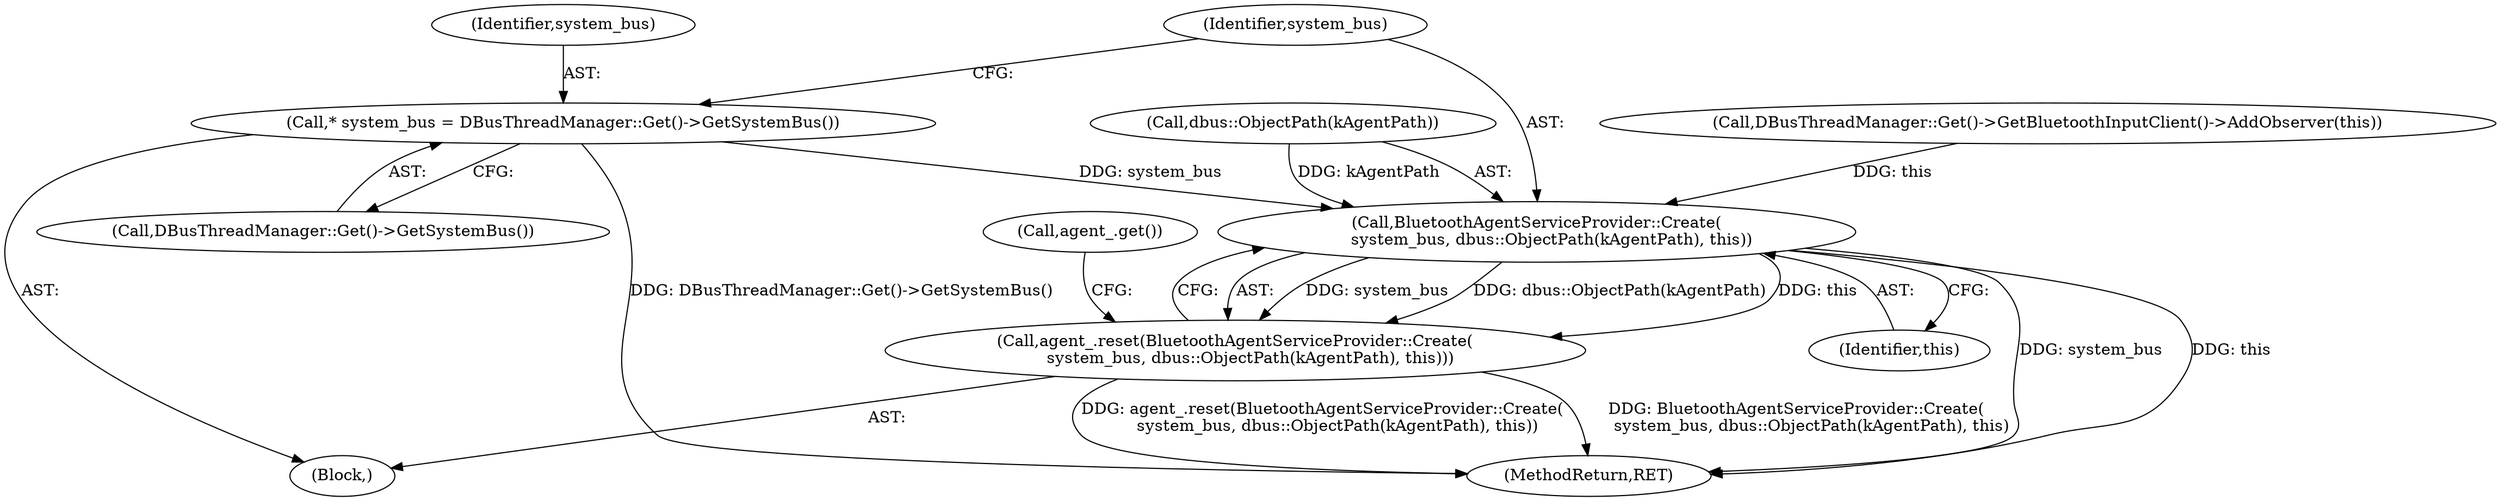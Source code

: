 digraph "0_Chrome_d358f57009b85fb7440208afa5ba87636b491889_0@API" {
"1000131" [label="(Call,* system_bus = DBusThreadManager::Get()->GetSystemBus())"];
"1000135" [label="(Call,BluetoothAgentServiceProvider::Create(\n      system_bus, dbus::ObjectPath(kAgentPath), this))"];
"1000134" [label="(Call,agent_.reset(BluetoothAgentServiceProvider::Create(\n      system_bus, dbus::ObjectPath(kAgentPath), this)))"];
"1000102" [label="(Block,)"];
"1000131" [label="(Call,* system_bus = DBusThreadManager::Get()->GetSystemBus())"];
"1000136" [label="(Identifier,system_bus)"];
"1000135" [label="(Call,BluetoothAgentServiceProvider::Create(\n      system_bus, dbus::ObjectPath(kAgentPath), this))"];
"1000134" [label="(Call,agent_.reset(BluetoothAgentServiceProvider::Create(\n      system_bus, dbus::ObjectPath(kAgentPath), this)))"];
"1000139" [label="(Identifier,this)"];
"1000132" [label="(Identifier,system_bus)"];
"1000107" [label="(Call,DBusThreadManager::Get()->GetBluetoothInputClient()->AddObserver(this))"];
"1000158" [label="(MethodReturn,RET)"];
"1000141" [label="(Call,agent_.get())"];
"1000137" [label="(Call,dbus::ObjectPath(kAgentPath))"];
"1000133" [label="(Call,DBusThreadManager::Get()->GetSystemBus())"];
"1000131" -> "1000102"  [label="AST: "];
"1000131" -> "1000133"  [label="CFG: "];
"1000132" -> "1000131"  [label="AST: "];
"1000133" -> "1000131"  [label="AST: "];
"1000136" -> "1000131"  [label="CFG: "];
"1000131" -> "1000158"  [label="DDG: DBusThreadManager::Get()->GetSystemBus()"];
"1000131" -> "1000135"  [label="DDG: system_bus"];
"1000135" -> "1000134"  [label="AST: "];
"1000135" -> "1000139"  [label="CFG: "];
"1000136" -> "1000135"  [label="AST: "];
"1000137" -> "1000135"  [label="AST: "];
"1000139" -> "1000135"  [label="AST: "];
"1000134" -> "1000135"  [label="CFG: "];
"1000135" -> "1000158"  [label="DDG: this"];
"1000135" -> "1000158"  [label="DDG: system_bus"];
"1000135" -> "1000134"  [label="DDG: system_bus"];
"1000135" -> "1000134"  [label="DDG: dbus::ObjectPath(kAgentPath)"];
"1000135" -> "1000134"  [label="DDG: this"];
"1000137" -> "1000135"  [label="DDG: kAgentPath"];
"1000107" -> "1000135"  [label="DDG: this"];
"1000134" -> "1000102"  [label="AST: "];
"1000141" -> "1000134"  [label="CFG: "];
"1000134" -> "1000158"  [label="DDG: agent_.reset(BluetoothAgentServiceProvider::Create(\n      system_bus, dbus::ObjectPath(kAgentPath), this))"];
"1000134" -> "1000158"  [label="DDG: BluetoothAgentServiceProvider::Create(\n      system_bus, dbus::ObjectPath(kAgentPath), this)"];
}
